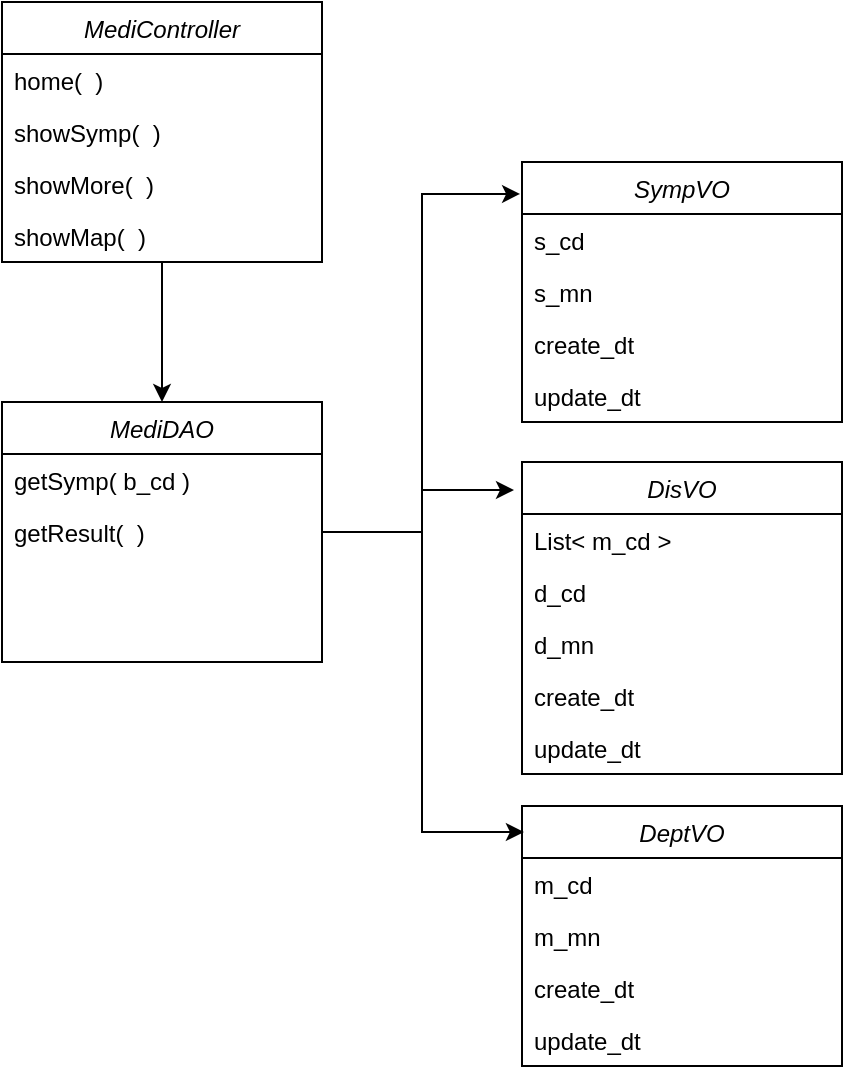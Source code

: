 <mxfile version="13.9.2" type="github">
  <diagram id="C5RBs43oDa-KdzZeNtuy" name="Page-1">
    <mxGraphModel dx="1102" dy="614" grid="1" gridSize="10" guides="1" tooltips="1" connect="1" arrows="1" fold="1" page="1" pageScale="1" pageWidth="827" pageHeight="1169" math="0" shadow="0">
      <root>
        <mxCell id="WIyWlLk6GJQsqaUBKTNV-0" />
        <mxCell id="WIyWlLk6GJQsqaUBKTNV-1" parent="WIyWlLk6GJQsqaUBKTNV-0" />
        <mxCell id="WUWoG3nHPKP3WvD5TMze-33" style="edgeStyle=orthogonalEdgeStyle;rounded=0;orthogonalLoop=1;jettySize=auto;html=1;exitX=0.5;exitY=1;exitDx=0;exitDy=0;entryX=0.5;entryY=0;entryDx=0;entryDy=0;exitPerimeter=0;" edge="1" parent="WIyWlLk6GJQsqaUBKTNV-1" source="WUWoG3nHPKP3WvD5TMze-4" target="WUWoG3nHPKP3WvD5TMze-8">
          <mxGeometry relative="1" as="geometry">
            <Array as="points" />
          </mxGeometry>
        </mxCell>
        <mxCell id="WUWoG3nHPKP3WvD5TMze-0" value="MediController" style="swimlane;fontStyle=2;align=center;verticalAlign=top;childLayout=stackLayout;horizontal=1;startSize=26;horizontalStack=0;resizeParent=1;resizeLast=0;collapsible=1;marginBottom=0;rounded=0;shadow=0;strokeWidth=1;" vertex="1" parent="WIyWlLk6GJQsqaUBKTNV-1">
          <mxGeometry x="80" y="40" width="160" height="130" as="geometry">
            <mxRectangle x="230" y="140" width="160" height="26" as="alternateBounds" />
          </mxGeometry>
        </mxCell>
        <mxCell id="WUWoG3nHPKP3WvD5TMze-1" value="home(  )" style="text;align=left;verticalAlign=top;spacingLeft=4;spacingRight=4;overflow=hidden;rotatable=0;points=[[0,0.5],[1,0.5]];portConstraint=eastwest;" vertex="1" parent="WUWoG3nHPKP3WvD5TMze-0">
          <mxGeometry y="26" width="160" height="26" as="geometry" />
        </mxCell>
        <mxCell id="WUWoG3nHPKP3WvD5TMze-2" value="showSymp(  )" style="text;align=left;verticalAlign=top;spacingLeft=4;spacingRight=4;overflow=hidden;rotatable=0;points=[[0,0.5],[1,0.5]];portConstraint=eastwest;rounded=0;shadow=0;html=0;" vertex="1" parent="WUWoG3nHPKP3WvD5TMze-0">
          <mxGeometry y="52" width="160" height="26" as="geometry" />
        </mxCell>
        <mxCell id="WUWoG3nHPKP3WvD5TMze-3" value="showMore(  )" style="text;align=left;verticalAlign=top;spacingLeft=4;spacingRight=4;overflow=hidden;rotatable=0;points=[[0,0.5],[1,0.5]];portConstraint=eastwest;" vertex="1" parent="WUWoG3nHPKP3WvD5TMze-0">
          <mxGeometry y="78" width="160" height="26" as="geometry" />
        </mxCell>
        <mxCell id="WUWoG3nHPKP3WvD5TMze-4" value="showMap(  )" style="text;align=left;verticalAlign=top;spacingLeft=4;spacingRight=4;overflow=hidden;rotatable=0;points=[[0,0.5],[1,0.5]];portConstraint=eastwest;" vertex="1" parent="WUWoG3nHPKP3WvD5TMze-0">
          <mxGeometry y="104" width="160" height="26" as="geometry" />
        </mxCell>
        <mxCell id="WUWoG3nHPKP3WvD5TMze-8" value="MediDAO" style="swimlane;fontStyle=2;align=center;verticalAlign=top;childLayout=stackLayout;horizontal=1;startSize=26;horizontalStack=0;resizeParent=1;resizeLast=0;collapsible=1;marginBottom=0;rounded=0;shadow=0;strokeWidth=1;" vertex="1" parent="WIyWlLk6GJQsqaUBKTNV-1">
          <mxGeometry x="80" y="240" width="160" height="130" as="geometry">
            <mxRectangle x="230" y="140" width="160" height="26" as="alternateBounds" />
          </mxGeometry>
        </mxCell>
        <mxCell id="WUWoG3nHPKP3WvD5TMze-9" value="getSymp( b_cd )" style="text;align=left;verticalAlign=top;spacingLeft=4;spacingRight=4;overflow=hidden;rotatable=0;points=[[0,0.5],[1,0.5]];portConstraint=eastwest;" vertex="1" parent="WUWoG3nHPKP3WvD5TMze-8">
          <mxGeometry y="26" width="160" height="26" as="geometry" />
        </mxCell>
        <mxCell id="WUWoG3nHPKP3WvD5TMze-10" value="getResult(  )" style="text;align=left;verticalAlign=top;spacingLeft=4;spacingRight=4;overflow=hidden;rotatable=0;points=[[0,0.5],[1,0.5]];portConstraint=eastwest;rounded=0;shadow=0;html=0;" vertex="1" parent="WUWoG3nHPKP3WvD5TMze-8">
          <mxGeometry y="52" width="160" height="26" as="geometry" />
        </mxCell>
        <mxCell id="WUWoG3nHPKP3WvD5TMze-13" value="DisVO" style="swimlane;fontStyle=2;align=center;verticalAlign=top;childLayout=stackLayout;horizontal=1;startSize=26;horizontalStack=0;resizeParent=1;resizeLast=0;collapsible=1;marginBottom=0;rounded=0;shadow=0;strokeWidth=1;" vertex="1" parent="WIyWlLk6GJQsqaUBKTNV-1">
          <mxGeometry x="340" y="270" width="160" height="156" as="geometry">
            <mxRectangle x="230" y="140" width="160" height="26" as="alternateBounds" />
          </mxGeometry>
        </mxCell>
        <mxCell id="WUWoG3nHPKP3WvD5TMze-14" value="List&lt; m_cd &gt;" style="text;align=left;verticalAlign=top;spacingLeft=4;spacingRight=4;overflow=hidden;rotatable=0;points=[[0,0.5],[1,0.5]];portConstraint=eastwest;" vertex="1" parent="WUWoG3nHPKP3WvD5TMze-13">
          <mxGeometry y="26" width="160" height="26" as="geometry" />
        </mxCell>
        <mxCell id="WUWoG3nHPKP3WvD5TMze-15" value="d_cd" style="text;align=left;verticalAlign=top;spacingLeft=4;spacingRight=4;overflow=hidden;rotatable=0;points=[[0,0.5],[1,0.5]];portConstraint=eastwest;rounded=0;shadow=0;html=0;" vertex="1" parent="WUWoG3nHPKP3WvD5TMze-13">
          <mxGeometry y="52" width="160" height="26" as="geometry" />
        </mxCell>
        <mxCell id="WUWoG3nHPKP3WvD5TMze-16" value="d_mn" style="text;align=left;verticalAlign=top;spacingLeft=4;spacingRight=4;overflow=hidden;rotatable=0;points=[[0,0.5],[1,0.5]];portConstraint=eastwest;" vertex="1" parent="WUWoG3nHPKP3WvD5TMze-13">
          <mxGeometry y="78" width="160" height="26" as="geometry" />
        </mxCell>
        <mxCell id="WUWoG3nHPKP3WvD5TMze-17" value="create_dt" style="text;align=left;verticalAlign=top;spacingLeft=4;spacingRight=4;overflow=hidden;rotatable=0;points=[[0,0.5],[1,0.5]];portConstraint=eastwest;" vertex="1" parent="WUWoG3nHPKP3WvD5TMze-13">
          <mxGeometry y="104" width="160" height="26" as="geometry" />
        </mxCell>
        <mxCell id="WUWoG3nHPKP3WvD5TMze-18" value="update_dt" style="text;align=left;verticalAlign=top;spacingLeft=4;spacingRight=4;overflow=hidden;rotatable=0;points=[[0,0.5],[1,0.5]];portConstraint=eastwest;" vertex="1" parent="WUWoG3nHPKP3WvD5TMze-13">
          <mxGeometry y="130" width="160" height="26" as="geometry" />
        </mxCell>
        <mxCell id="WUWoG3nHPKP3WvD5TMze-19" value="DeptVO" style="swimlane;fontStyle=2;align=center;verticalAlign=top;childLayout=stackLayout;horizontal=1;startSize=26;horizontalStack=0;resizeParent=1;resizeLast=0;collapsible=1;marginBottom=0;rounded=0;shadow=0;strokeWidth=1;" vertex="1" parent="WIyWlLk6GJQsqaUBKTNV-1">
          <mxGeometry x="340" y="442" width="160" height="130" as="geometry">
            <mxRectangle x="230" y="140" width="160" height="26" as="alternateBounds" />
          </mxGeometry>
        </mxCell>
        <mxCell id="WUWoG3nHPKP3WvD5TMze-21" value="m_cd" style="text;align=left;verticalAlign=top;spacingLeft=4;spacingRight=4;overflow=hidden;rotatable=0;points=[[0,0.5],[1,0.5]];portConstraint=eastwest;rounded=0;shadow=0;html=0;" vertex="1" parent="WUWoG3nHPKP3WvD5TMze-19">
          <mxGeometry y="26" width="160" height="26" as="geometry" />
        </mxCell>
        <mxCell id="WUWoG3nHPKP3WvD5TMze-22" value="m_mn" style="text;align=left;verticalAlign=top;spacingLeft=4;spacingRight=4;overflow=hidden;rotatable=0;points=[[0,0.5],[1,0.5]];portConstraint=eastwest;" vertex="1" parent="WUWoG3nHPKP3WvD5TMze-19">
          <mxGeometry y="52" width="160" height="26" as="geometry" />
        </mxCell>
        <mxCell id="WUWoG3nHPKP3WvD5TMze-23" value="create_dt" style="text;align=left;verticalAlign=top;spacingLeft=4;spacingRight=4;overflow=hidden;rotatable=0;points=[[0,0.5],[1,0.5]];portConstraint=eastwest;" vertex="1" parent="WUWoG3nHPKP3WvD5TMze-19">
          <mxGeometry y="78" width="160" height="26" as="geometry" />
        </mxCell>
        <mxCell id="WUWoG3nHPKP3WvD5TMze-24" value="update_dt" style="text;align=left;verticalAlign=top;spacingLeft=4;spacingRight=4;overflow=hidden;rotatable=0;points=[[0,0.5],[1,0.5]];portConstraint=eastwest;" vertex="1" parent="WUWoG3nHPKP3WvD5TMze-19">
          <mxGeometry y="104" width="160" height="26" as="geometry" />
        </mxCell>
        <mxCell id="WUWoG3nHPKP3WvD5TMze-25" value="SympVO" style="swimlane;fontStyle=2;align=center;verticalAlign=top;childLayout=stackLayout;horizontal=1;startSize=26;horizontalStack=0;resizeParent=1;resizeLast=0;collapsible=1;marginBottom=0;rounded=0;shadow=0;strokeWidth=1;" vertex="1" parent="WIyWlLk6GJQsqaUBKTNV-1">
          <mxGeometry x="340" y="120" width="160" height="130" as="geometry">
            <mxRectangle x="230" y="140" width="160" height="26" as="alternateBounds" />
          </mxGeometry>
        </mxCell>
        <mxCell id="WUWoG3nHPKP3WvD5TMze-26" value="s_cd" style="text;align=left;verticalAlign=top;spacingLeft=4;spacingRight=4;overflow=hidden;rotatable=0;points=[[0,0.5],[1,0.5]];portConstraint=eastwest;rounded=0;shadow=0;html=0;" vertex="1" parent="WUWoG3nHPKP3WvD5TMze-25">
          <mxGeometry y="26" width="160" height="26" as="geometry" />
        </mxCell>
        <mxCell id="WUWoG3nHPKP3WvD5TMze-27" value="s_mn" style="text;align=left;verticalAlign=top;spacingLeft=4;spacingRight=4;overflow=hidden;rotatable=0;points=[[0,0.5],[1,0.5]];portConstraint=eastwest;" vertex="1" parent="WUWoG3nHPKP3WvD5TMze-25">
          <mxGeometry y="52" width="160" height="26" as="geometry" />
        </mxCell>
        <mxCell id="WUWoG3nHPKP3WvD5TMze-28" value="create_dt" style="text;align=left;verticalAlign=top;spacingLeft=4;spacingRight=4;overflow=hidden;rotatable=0;points=[[0,0.5],[1,0.5]];portConstraint=eastwest;" vertex="1" parent="WUWoG3nHPKP3WvD5TMze-25">
          <mxGeometry y="78" width="160" height="26" as="geometry" />
        </mxCell>
        <mxCell id="WUWoG3nHPKP3WvD5TMze-29" value="update_dt" style="text;align=left;verticalAlign=top;spacingLeft=4;spacingRight=4;overflow=hidden;rotatable=0;points=[[0,0.5],[1,0.5]];portConstraint=eastwest;" vertex="1" parent="WUWoG3nHPKP3WvD5TMze-25">
          <mxGeometry y="104" width="160" height="26" as="geometry" />
        </mxCell>
        <mxCell id="WUWoG3nHPKP3WvD5TMze-34" style="edgeStyle=orthogonalEdgeStyle;rounded=0;orthogonalLoop=1;jettySize=auto;html=1;exitX=1;exitY=0.5;exitDx=0;exitDy=0;entryX=-0.006;entryY=0.123;entryDx=0;entryDy=0;entryPerimeter=0;" edge="1" parent="WIyWlLk6GJQsqaUBKTNV-1" source="WUWoG3nHPKP3WvD5TMze-10" target="WUWoG3nHPKP3WvD5TMze-25">
          <mxGeometry relative="1" as="geometry" />
        </mxCell>
        <mxCell id="WUWoG3nHPKP3WvD5TMze-35" style="edgeStyle=orthogonalEdgeStyle;rounded=0;orthogonalLoop=1;jettySize=auto;html=1;exitX=1;exitY=0.5;exitDx=0;exitDy=0;entryX=-0.025;entryY=0.09;entryDx=0;entryDy=0;entryPerimeter=0;" edge="1" parent="WIyWlLk6GJQsqaUBKTNV-1" source="WUWoG3nHPKP3WvD5TMze-10" target="WUWoG3nHPKP3WvD5TMze-13">
          <mxGeometry relative="1" as="geometry" />
        </mxCell>
        <mxCell id="WUWoG3nHPKP3WvD5TMze-36" style="edgeStyle=orthogonalEdgeStyle;rounded=0;orthogonalLoop=1;jettySize=auto;html=1;exitX=1;exitY=0.5;exitDx=0;exitDy=0;entryX=0.006;entryY=0.1;entryDx=0;entryDy=0;entryPerimeter=0;" edge="1" parent="WIyWlLk6GJQsqaUBKTNV-1" source="WUWoG3nHPKP3WvD5TMze-10" target="WUWoG3nHPKP3WvD5TMze-19">
          <mxGeometry relative="1" as="geometry" />
        </mxCell>
      </root>
    </mxGraphModel>
  </diagram>
</mxfile>
